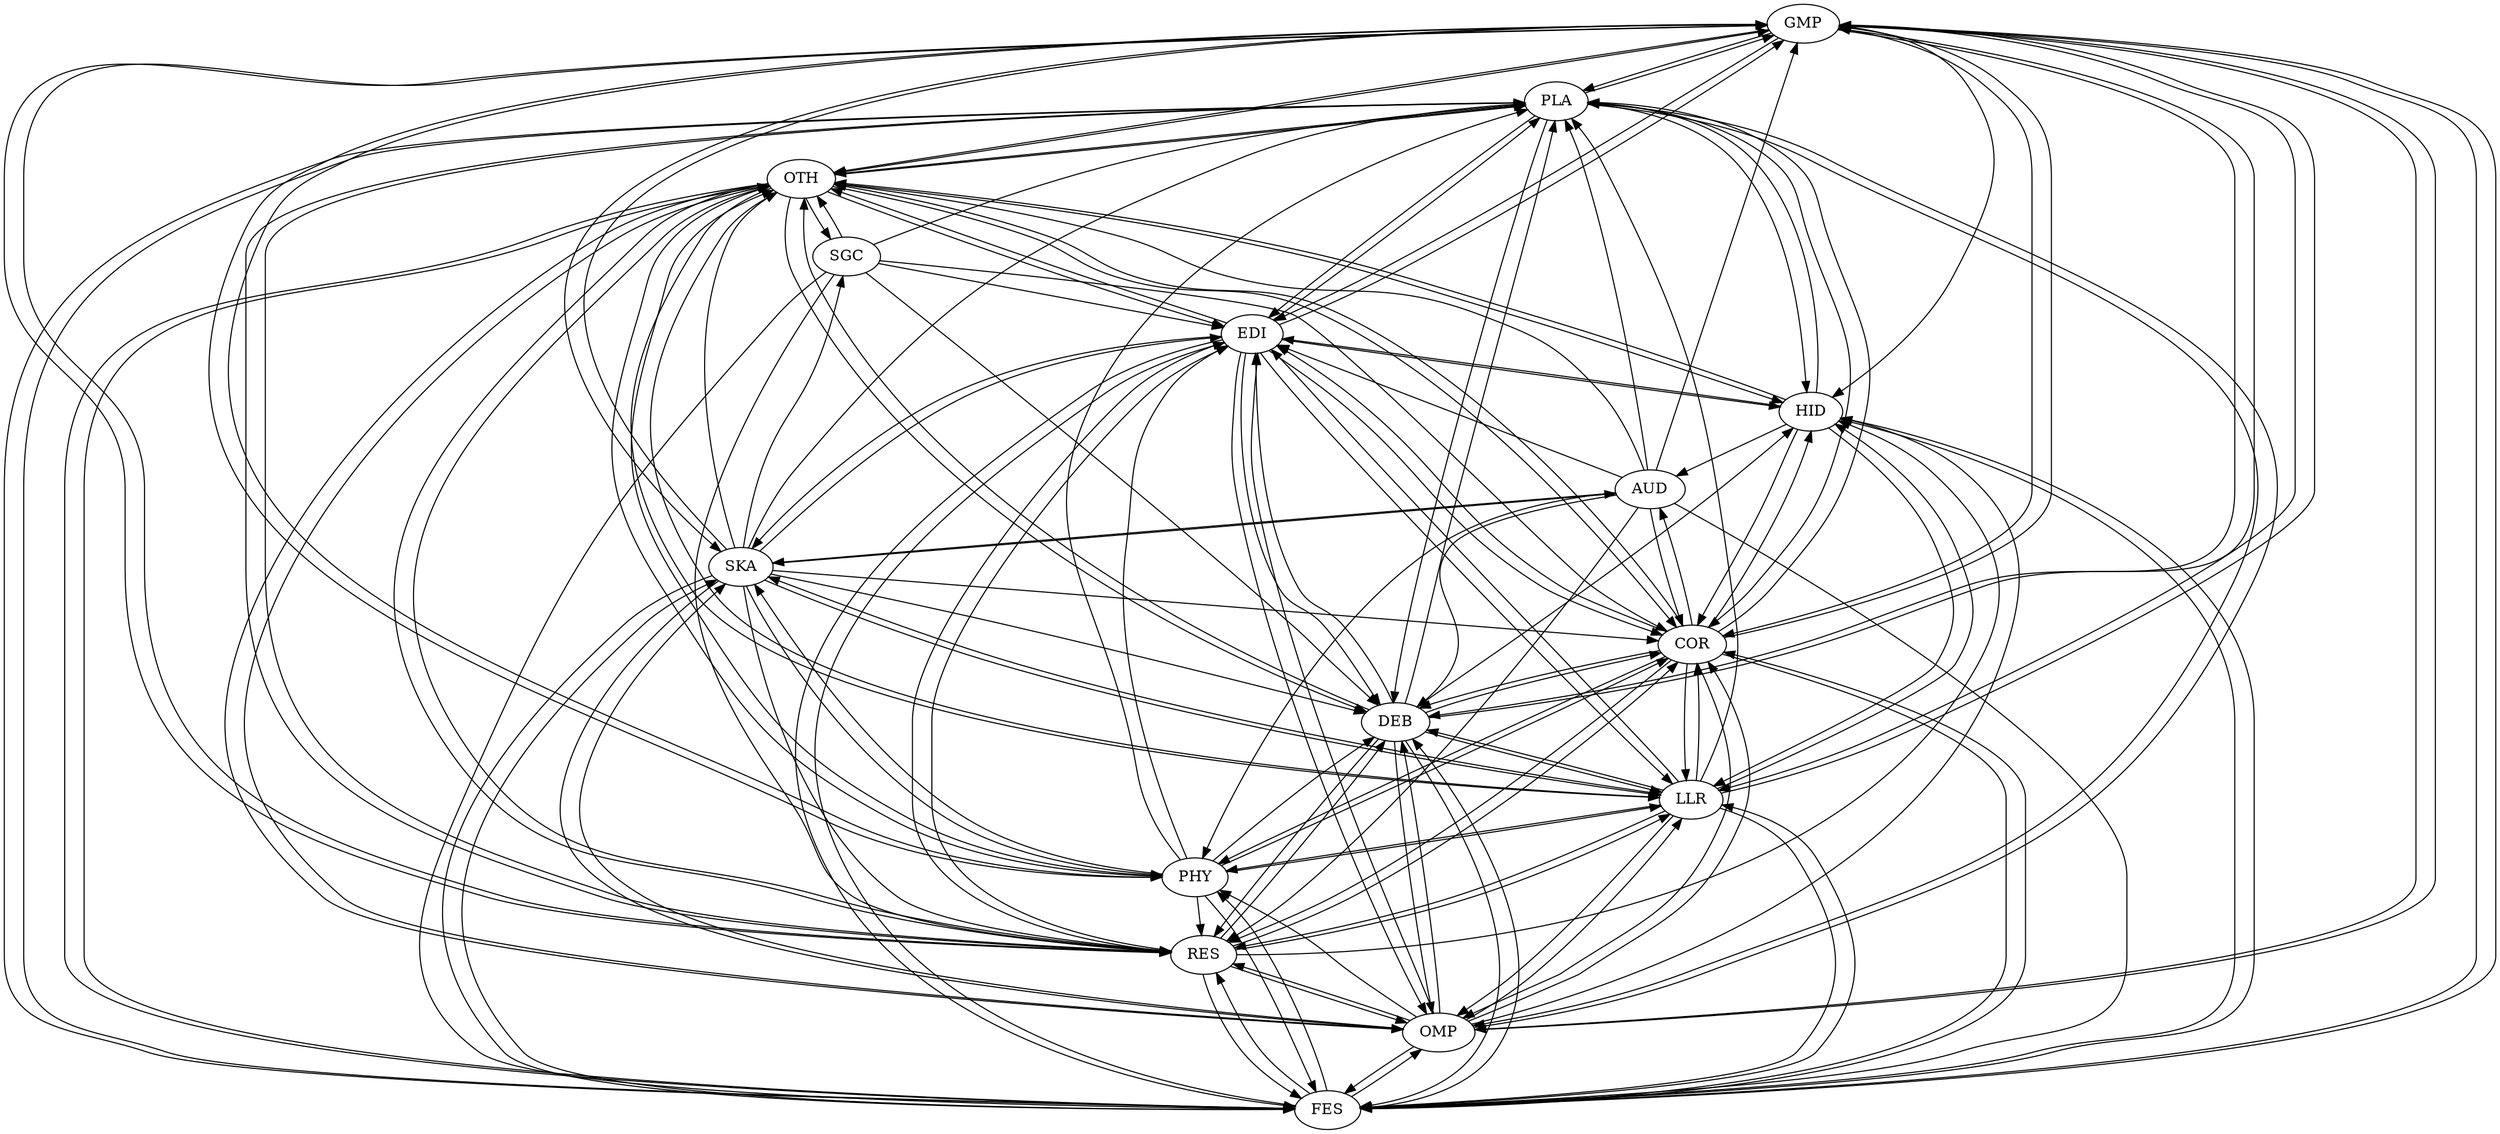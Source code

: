 digraph "source tree" {"GMP"->"PLA""GMP"->"FES""GMP"->"RES""GMP"->"OMP""GMP"->"PHY""GMP"->"LLR""GMP"->"DEB""GMP"->"COR""GMP"->"EDI""GMP"->"SKA""GMP"->"HID""GMP"->"OTH""RES"->"PLA""RES"->"FES""RES"->"OMP""RES"->"LLR""RES"->"DEB""RES"->"COR""RES"->"EDI""RES"->"OTH""RES"->"HID""RES"->"GMP""LLR"->"PLA""LLR"->"FES""LLR"->"RES""LLR"->"OMP""LLR"->"HID""LLR"->"PHY""LLR"->"DEB""LLR"->"COR""LLR"->"SKA""LLR"->"OTH""LLR"->"GMP""LLR"->"EDI""SGC"->"RES""SGC"->"PLA""SGC"->"FES""SGC"->"COR""SGC"->"OTH""SGC"->"DEB""SGC"->"EDI""FES"->"EDI""FES"->"PLA""FES"->"RES""FES"->"OMP""FES"->"PHY""FES"->"LLR""FES"->"DEB""FES"->"COR""FES"->"SKA""FES"->"OTH""FES"->"HID""FES"->"GMP""OMP"->"PLA""OMP"->"FES""OMP"->"RES""OMP"->"HID""OMP"->"PHY""OMP"->"LLR""OMP"->"DEB""OMP"->"COR""OMP"->"SKA""OMP"->"OTH""OMP"->"GMP""OMP"->"EDI""COR"->"PLA""COR"->"FES""COR"->"RES""COR"->"OMP""COR"->"PHY""COR"->"LLR""COR"->"AUD""COR"->"DEB""COR"->"EDI""COR"->"OTH""COR"->"HID""COR"->"GMP""PHY"->"PLA""PHY"->"FES""PHY"->"RES""PHY"->"LLR""PHY"->"DEB""PHY"->"COR""PHY"->"SKA""PHY"->"OTH""PHY"->"GMP""PHY"->"EDI""EDI"->"PLA""EDI"->"FES""EDI"->"RES""EDI"->"OMP""EDI"->"LLR""EDI"->"DEB""EDI"->"COR""EDI"->"SKA""EDI"->"OTH""EDI"->"HID""EDI"->"GMP""HID"->"PLA""HID"->"AUD""HID"->"FES""HID"->"OTH""HID"->"LLR""HID"->"COR""HID"->"EDI""AUD"->"PLA""AUD"->"FES""AUD"->"RES""AUD"->"PHY""AUD"->"DEB""AUD"->"COR""AUD"->"SKA""AUD"->"OTH""AUD"->"GMP""AUD"->"EDI""SKA"->"PLA""SKA"->"FES""SKA"->"RES""SKA"->"OMP""SKA"->"PHY""SKA"->"LLR""SKA"->"AUD""SKA"->"DEB""SKA"->"COR""SKA"->"SGC""SKA"->"EDI""SKA"->"OTH""SKA"->"GMP""PLA"->"HID""PLA"->"RES""PLA"->"GMP""PLA"->"FES""PLA"->"OTH""PLA"->"DEB""PLA"->"COR""PLA"->"OMP""PLA"->"EDI""OTH"->"FES""OTH"->"PLA""OTH"->"RES""OTH"->"OMP""OTH"->"PHY""OTH"->"LLR""OTH"->"DEB""OTH"->"COR""OTH"->"SGC""OTH"->"EDI""OTH"->"HID""OTH"->"GMP""DEB"->"PLA""DEB"->"FES""DEB"->"RES""DEB"->"OMP""DEB"->"LLR""DEB"->"COR""DEB"->"EDI""DEB"->"OTH""DEB"->"GMP""DEB"->"HID"}